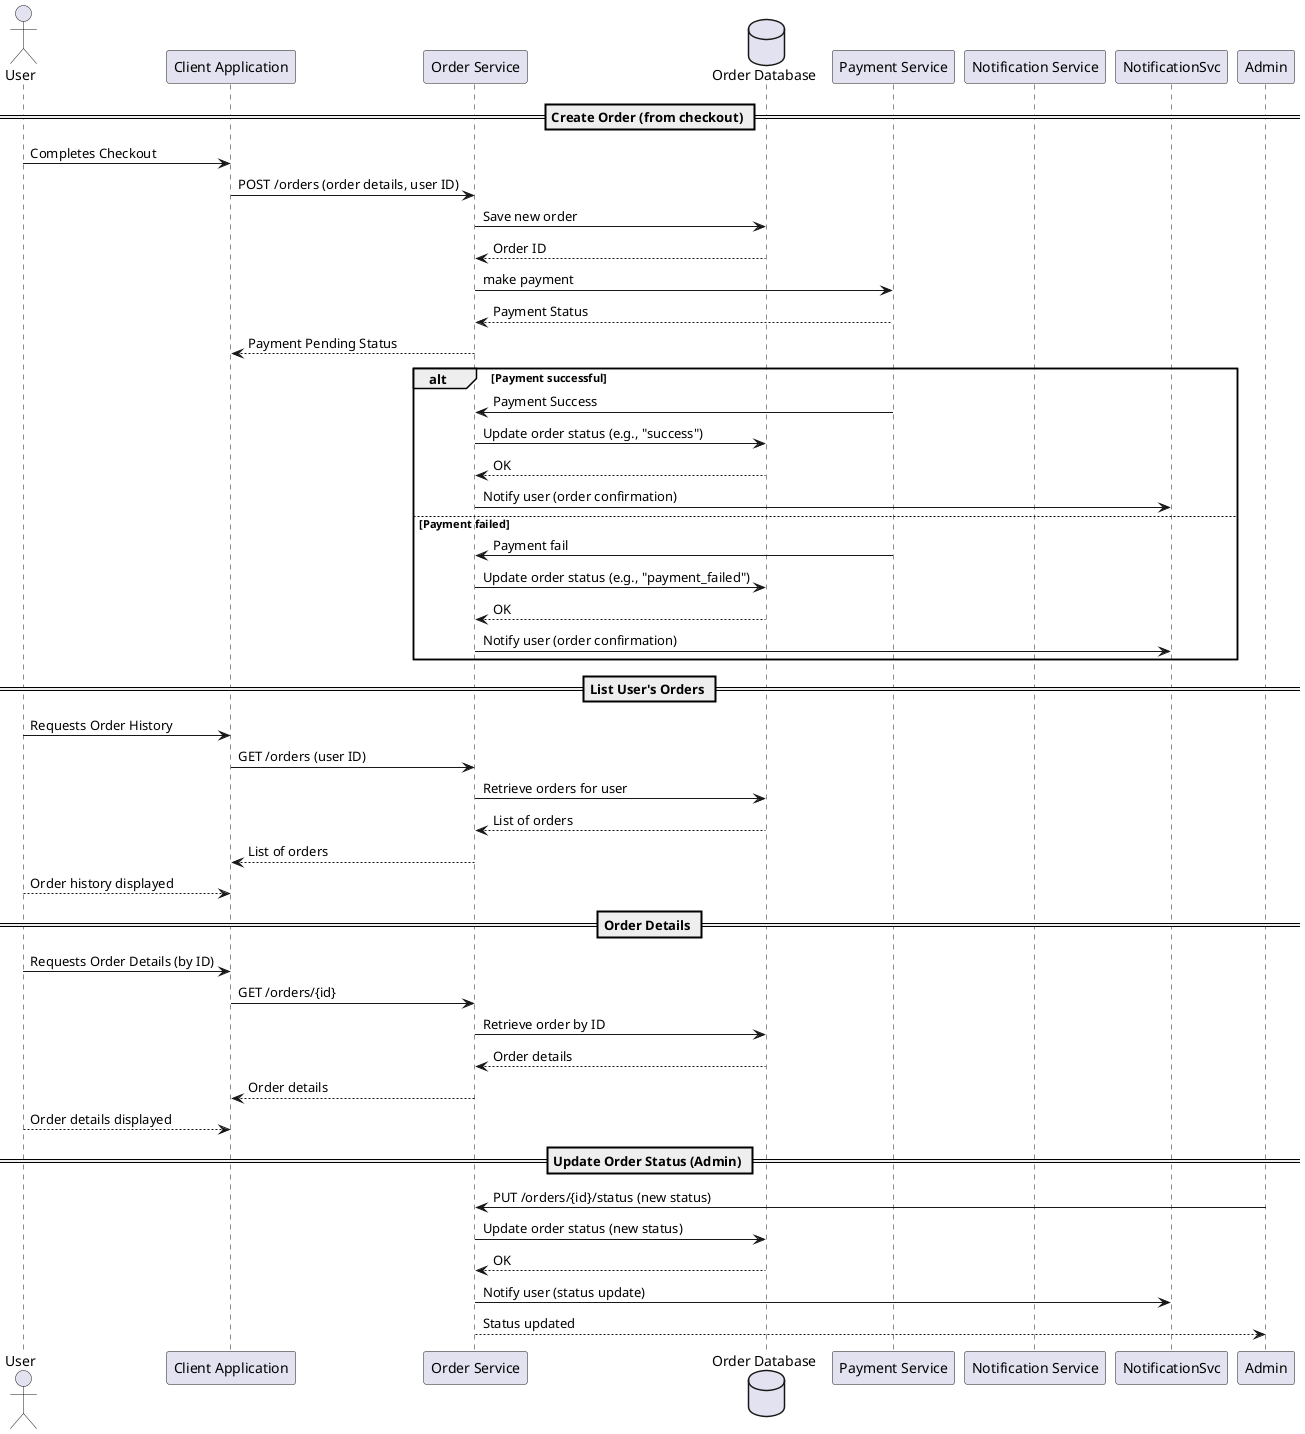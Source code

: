 @startuml order-flow
actor User 
participant "Client Application" as Client
participant "Order Service" as OrderSvc
database "Order Database" as OrderDB
participant "Payment Service" as PaymentSvc
participant "Notification Service" as Notific

== Create Order (from checkout) ==
User -> Client: Completes Checkout
Client -> OrderSvc: POST /orders (order details, user ID)
OrderSvc -> OrderDB: Save new order
OrderDB --> OrderSvc: Order ID
OrderSvc -> PaymentSvc: make payment
PaymentSvc --> OrderSvc: Payment Status
OrderSvc --> Client: Payment Pending Status


alt Payment successful
    PaymentSvc -> OrderSvc: Payment Success

    OrderSvc -> OrderDB: Update order status (e.g., "success")
    OrderDB --> OrderSvc: OK
    OrderSvc -> NotificationSvc: Notify user (order confirmation)
else Payment failed
    PaymentSvc -> OrderSvc: Payment fail
    OrderSvc -> OrderDB: Update order status (e.g., "payment_failed")
    OrderDB --> OrderSvc: OK
    OrderSvc -> NotificationSvc: Notify user (order confirmation)
end

== List User's Orders ==
User -> Client: Requests Order History
Client -> OrderSvc: GET /orders (user ID)
OrderSvc -> OrderDB: Retrieve orders for user
OrderDB --> OrderSvc: List of orders
OrderSvc --> Client: List of orders
Client <-- User: Order history displayed

== Order Details ==
User -> Client: Requests Order Details (by ID)
Client -> OrderSvc: GET /orders/{id}
OrderSvc -> OrderDB: Retrieve order by ID
OrderDB --> OrderSvc: Order details
OrderSvc --> Client: Order details
Client <-- User: Order details displayed

== Update Order Status (Admin) ==
Admin -> OrderSvc: PUT /orders/{id}/status (new status)
OrderSvc -> OrderDB: Update order status (new status)
OrderDB --> OrderSvc: OK
OrderSvc -> NotificationSvc: Notify user (status update)
OrderSvc --> Admin: Status updated
@enduml
